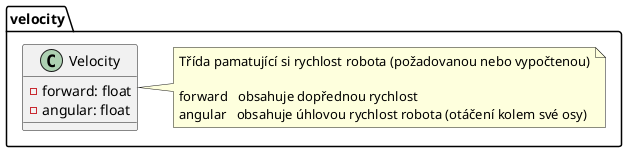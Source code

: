 @startuml velocity

namespace velocity {

   class Velocity {		
        - forward: float
        - angular: float
    }
    note right of Velocity
        Třída pamatující si rychlost robota (požadovanou nebo vypočtenou)

        forward   obsahuje dopřednou rychlost
        angular   obsahuje úhlovou rychlost robota (otáčení kolem své osy)
    end note
}

@enduml